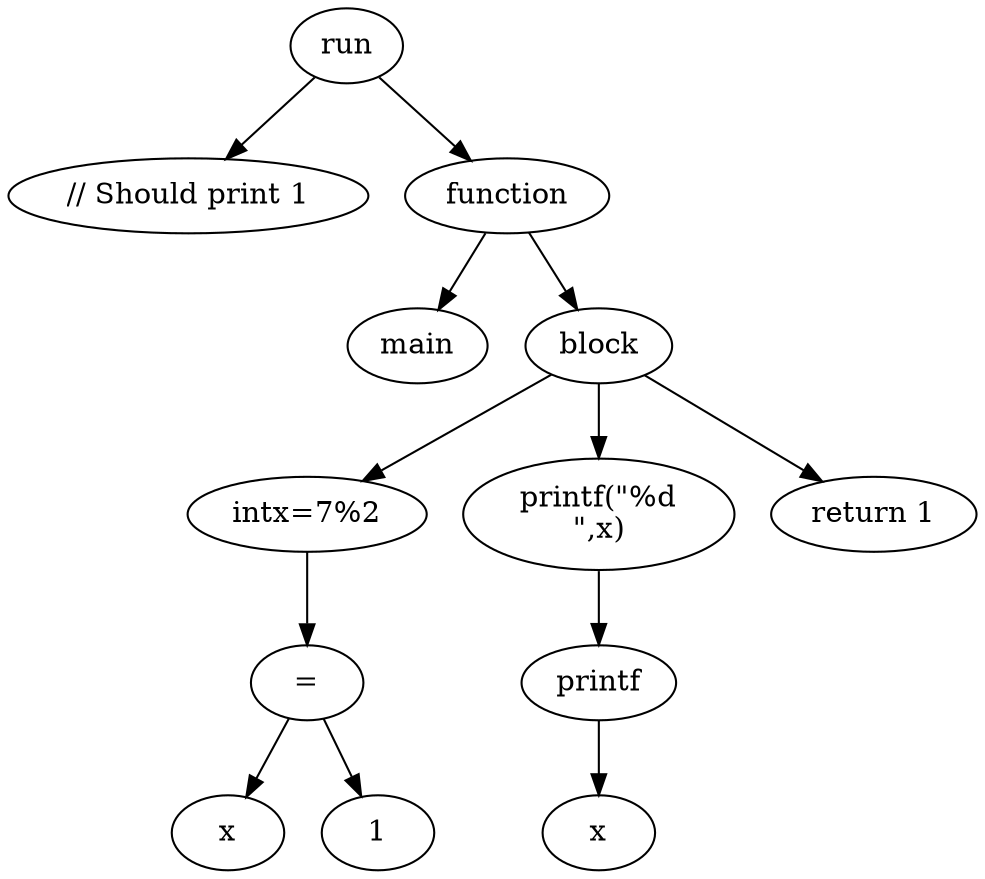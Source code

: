 digraph {
	8743554993909 [label=run]
	8743555779395 [label="// Should print 1
"]
	8743554993909 -> 8743555779395
	8743555088580 [label=function]
	8743554993909 -> 8743555088580
	8743555707493 [label=main]
	8743555088580 -> 8743555707493
	8743555421983 [label=block]
	8743555088580 -> 8743555421983
	8743555471412 [label="intx=7%2"]
	8743555421983 -> 8743555471412
	8743555961037 [label="="]
	8743555471412 -> 8743555961037
	8743555961574 [label=x]
	8743555961037 -> 8743555961574
	8743555960857 [label=1]
	8743555961037 -> 8743555960857
	8743555961034 [label="printf(\"%d\n\",x)"]
	8743555421983 -> 8743555961034
	8743555961460 [label=printf]
	8743555961034 -> 8743555961460
	8743555961286 [label=x]
	8743555961460 -> 8743555961286
	8743555960947 [label="return 1"]
	8743555421983 -> 8743555960947
}
